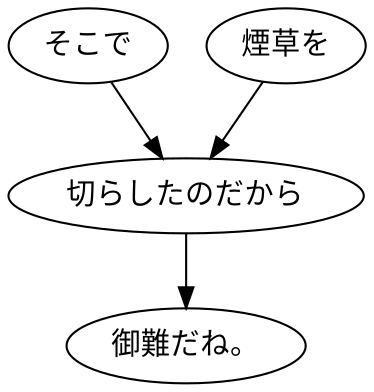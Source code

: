 digraph graph8236 {
	node0 [label="そこで"];
	node1 [label="煙草を"];
	node2 [label="切らしたのだから"];
	node3 [label="御難だね。"];
	node0 -> node2;
	node1 -> node2;
	node2 -> node3;
}
